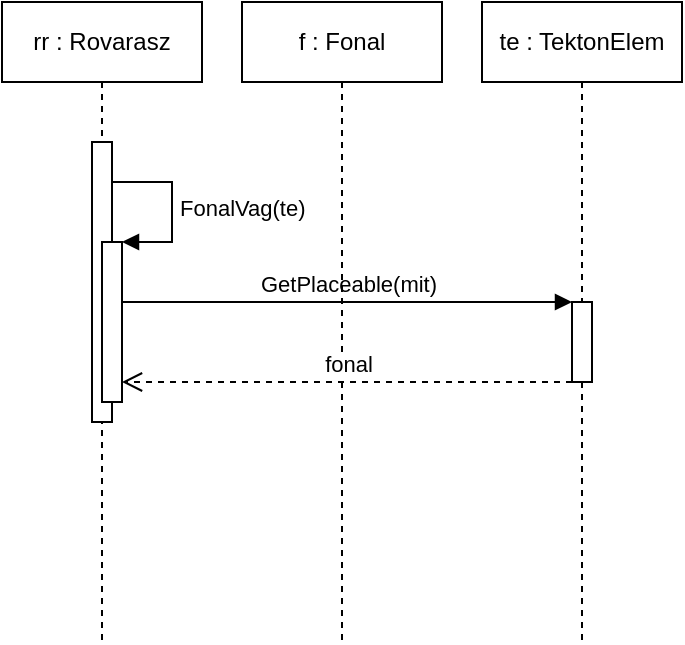 <mxfile version="26.0.16">
  <diagram name="Page-1" id="jyKlAJJ9NLUasiOqqjGp">
    <mxGraphModel dx="819" dy="469" grid="1" gridSize="10" guides="1" tooltips="1" connect="1" arrows="1" fold="1" page="0" pageScale="1" pageWidth="850" pageHeight="1100" math="0" shadow="0">
      <root>
        <mxCell id="0" />
        <mxCell id="1" parent="0" />
        <mxCell id="ibCAYDNQj_hkH_2NKTYt-11" value="rr : Rovarasz" style="shape=umlLifeline;perimeter=lifelinePerimeter;whiteSpace=wrap;html=1;container=1;dropTarget=0;collapsible=0;recursiveResize=0;outlineConnect=0;portConstraint=eastwest;newEdgeStyle={&quot;curved&quot;:0,&quot;rounded&quot;:0};" parent="1" vertex="1">
          <mxGeometry x="80" y="160" width="100" height="320" as="geometry" />
        </mxCell>
        <mxCell id="ibCAYDNQj_hkH_2NKTYt-12" value="" style="html=1;points=[[0,0,0,0,5],[0,1,0,0,-5],[1,0,0,0,5],[1,1,0,0,-5]];perimeter=orthogonalPerimeter;outlineConnect=0;targetShapes=umlLifeline;portConstraint=eastwest;newEdgeStyle={&quot;curved&quot;:0,&quot;rounded&quot;:0};" parent="ibCAYDNQj_hkH_2NKTYt-11" vertex="1">
          <mxGeometry x="45" y="70" width="10" height="140" as="geometry" />
        </mxCell>
        <mxCell id="ibCAYDNQj_hkH_2NKTYt-23" value="" style="html=1;points=[[0,0,0,0,5],[0,1,0,0,-5],[1,0,0,0,5],[1,1,0,0,-5]];perimeter=orthogonalPerimeter;outlineConnect=0;targetShapes=umlLifeline;portConstraint=eastwest;newEdgeStyle={&quot;curved&quot;:0,&quot;rounded&quot;:0};" parent="ibCAYDNQj_hkH_2NKTYt-11" vertex="1">
          <mxGeometry x="50" y="120" width="10" height="80" as="geometry" />
        </mxCell>
        <mxCell id="ibCAYDNQj_hkH_2NKTYt-24" value="FonalVag(te)" style="html=1;align=left;spacingLeft=2;endArrow=block;rounded=0;edgeStyle=orthogonalEdgeStyle;curved=0;rounded=0;" parent="ibCAYDNQj_hkH_2NKTYt-11" target="ibCAYDNQj_hkH_2NKTYt-23" edge="1">
          <mxGeometry relative="1" as="geometry">
            <mxPoint x="55" y="90" as="sourcePoint" />
            <Array as="points">
              <mxPoint x="85" y="120" />
            </Array>
          </mxGeometry>
        </mxCell>
        <mxCell id="ibCAYDNQj_hkH_2NKTYt-14" value="te : TektonElem" style="shape=umlLifeline;perimeter=lifelinePerimeter;whiteSpace=wrap;html=1;container=1;dropTarget=0;collapsible=0;recursiveResize=0;outlineConnect=0;portConstraint=eastwest;newEdgeStyle={&quot;curved&quot;:0,&quot;rounded&quot;:0};" parent="1" vertex="1">
          <mxGeometry x="320" y="160" width="100" height="320" as="geometry" />
        </mxCell>
        <mxCell id="ibCAYDNQj_hkH_2NKTYt-27" value="" style="html=1;points=[[0,0,0,0,5],[0,1,0,0,-5],[1,0,0,0,5],[1,1,0,0,-5]];perimeter=orthogonalPerimeter;outlineConnect=0;targetShapes=umlLifeline;portConstraint=eastwest;newEdgeStyle={&quot;curved&quot;:0,&quot;rounded&quot;:0};" parent="ibCAYDNQj_hkH_2NKTYt-14" vertex="1">
          <mxGeometry x="45" y="150" width="10" height="40" as="geometry" />
        </mxCell>
        <mxCell id="ibCAYDNQj_hkH_2NKTYt-28" value="&lt;div&gt;GetPlaceable(mit)&lt;/div&gt;" style="html=1;verticalAlign=bottom;endArrow=block;curved=0;rounded=0;" parent="1" target="ibCAYDNQj_hkH_2NKTYt-27" edge="1">
          <mxGeometry relative="1" as="geometry">
            <mxPoint x="140" y="310" as="sourcePoint" />
            <mxPoint x="325" y="310" as="targetPoint" />
          </mxGeometry>
        </mxCell>
        <mxCell id="ibCAYDNQj_hkH_2NKTYt-33" value="f : Fonal" style="shape=umlLifeline;perimeter=lifelinePerimeter;whiteSpace=wrap;html=1;container=1;dropTarget=0;collapsible=0;recursiveResize=0;outlineConnect=0;portConstraint=eastwest;newEdgeStyle={&quot;curved&quot;:0,&quot;rounded&quot;:0};" parent="1" vertex="1">
          <mxGeometry x="200" y="160" width="100" height="320" as="geometry" />
        </mxCell>
        <mxCell id="ibCAYDNQj_hkH_2NKTYt-50" value="fonal" style="html=1;verticalAlign=bottom;endArrow=open;dashed=1;endSize=8;curved=0;rounded=0;" parent="1" source="ibCAYDNQj_hkH_2NKTYt-27" edge="1">
          <mxGeometry relative="1" as="geometry">
            <mxPoint x="325" y="350" as="sourcePoint" />
            <mxPoint x="140" y="350" as="targetPoint" />
          </mxGeometry>
        </mxCell>
      </root>
    </mxGraphModel>
  </diagram>
</mxfile>
